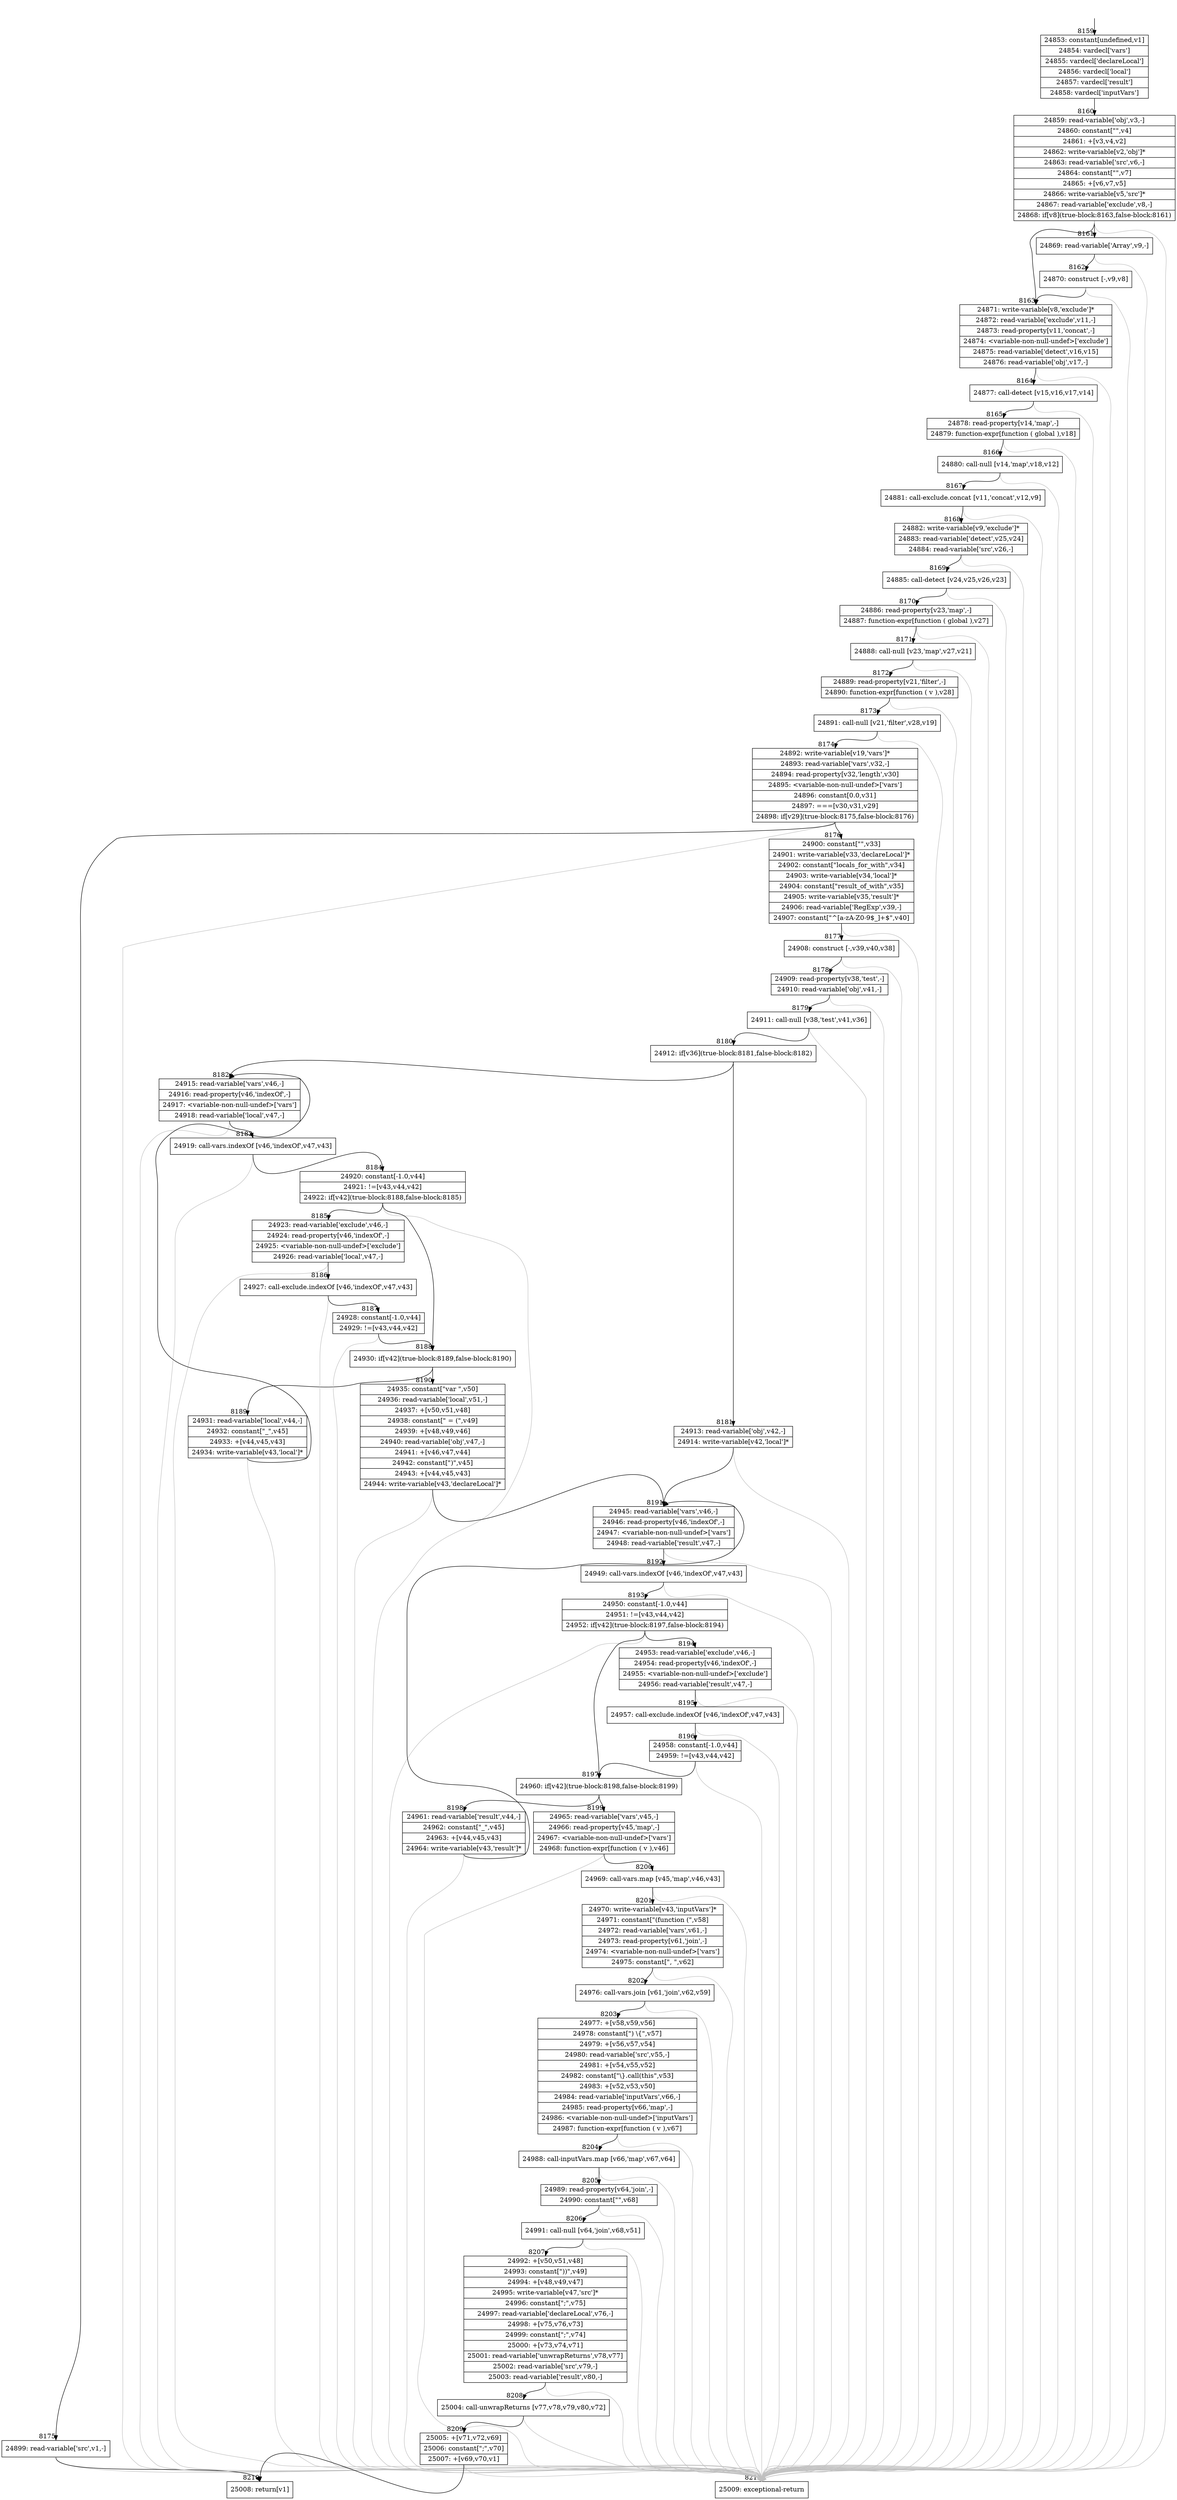 digraph {
rankdir="TD"
BB_entry459[shape=none,label=""];
BB_entry459 -> BB8159 [tailport=s, headport=n, headlabel="    8159"]
BB8159 [shape=record label="{24853: constant[undefined,v1]|24854: vardecl['vars']|24855: vardecl['declareLocal']|24856: vardecl['local']|24857: vardecl['result']|24858: vardecl['inputVars']}" ] 
BB8159 -> BB8160 [tailport=s, headport=n, headlabel="      8160"]
BB8160 [shape=record label="{24859: read-variable['obj',v3,-]|24860: constant[\"\",v4]|24861: +[v3,v4,v2]|24862: write-variable[v2,'obj']*|24863: read-variable['src',v6,-]|24864: constant[\"\",v7]|24865: +[v6,v7,v5]|24866: write-variable[v5,'src']*|24867: read-variable['exclude',v8,-]|24868: if[v8](true-block:8163,false-block:8161)}" ] 
BB8160 -> BB8163 [tailport=s, headport=n, headlabel="      8163"]
BB8160 -> BB8161 [tailport=s, headport=n, headlabel="      8161"]
BB8160 -> BB8211 [tailport=s, headport=n, color=gray, headlabel="      8211"]
BB8161 [shape=record label="{24869: read-variable['Array',v9,-]}" ] 
BB8161 -> BB8162 [tailport=s, headport=n, headlabel="      8162"]
BB8161 -> BB8211 [tailport=s, headport=n, color=gray]
BB8162 [shape=record label="{24870: construct [-,v9,v8]}" ] 
BB8162 -> BB8163 [tailport=s, headport=n]
BB8162 -> BB8211 [tailport=s, headport=n, color=gray]
BB8163 [shape=record label="{24871: write-variable[v8,'exclude']*|24872: read-variable['exclude',v11,-]|24873: read-property[v11,'concat',-]|24874: \<variable-non-null-undef\>['exclude']|24875: read-variable['detect',v16,v15]|24876: read-variable['obj',v17,-]}" ] 
BB8163 -> BB8164 [tailport=s, headport=n, headlabel="      8164"]
BB8163 -> BB8211 [tailport=s, headport=n, color=gray]
BB8164 [shape=record label="{24877: call-detect [v15,v16,v17,v14]}" ] 
BB8164 -> BB8165 [tailport=s, headport=n, headlabel="      8165"]
BB8164 -> BB8211 [tailport=s, headport=n, color=gray]
BB8165 [shape=record label="{24878: read-property[v14,'map',-]|24879: function-expr[function ( global ),v18]}" ] 
BB8165 -> BB8166 [tailport=s, headport=n, headlabel="      8166"]
BB8165 -> BB8211 [tailport=s, headport=n, color=gray]
BB8166 [shape=record label="{24880: call-null [v14,'map',v18,v12]}" ] 
BB8166 -> BB8167 [tailport=s, headport=n, headlabel="      8167"]
BB8166 -> BB8211 [tailport=s, headport=n, color=gray]
BB8167 [shape=record label="{24881: call-exclude.concat [v11,'concat',v12,v9]}" ] 
BB8167 -> BB8168 [tailport=s, headport=n, headlabel="      8168"]
BB8167 -> BB8211 [tailport=s, headport=n, color=gray]
BB8168 [shape=record label="{24882: write-variable[v9,'exclude']*|24883: read-variable['detect',v25,v24]|24884: read-variable['src',v26,-]}" ] 
BB8168 -> BB8169 [tailport=s, headport=n, headlabel="      8169"]
BB8168 -> BB8211 [tailport=s, headport=n, color=gray]
BB8169 [shape=record label="{24885: call-detect [v24,v25,v26,v23]}" ] 
BB8169 -> BB8170 [tailport=s, headport=n, headlabel="      8170"]
BB8169 -> BB8211 [tailport=s, headport=n, color=gray]
BB8170 [shape=record label="{24886: read-property[v23,'map',-]|24887: function-expr[function ( global ),v27]}" ] 
BB8170 -> BB8171 [tailport=s, headport=n, headlabel="      8171"]
BB8170 -> BB8211 [tailport=s, headport=n, color=gray]
BB8171 [shape=record label="{24888: call-null [v23,'map',v27,v21]}" ] 
BB8171 -> BB8172 [tailport=s, headport=n, headlabel="      8172"]
BB8171 -> BB8211 [tailport=s, headport=n, color=gray]
BB8172 [shape=record label="{24889: read-property[v21,'filter',-]|24890: function-expr[function ( v ),v28]}" ] 
BB8172 -> BB8173 [tailport=s, headport=n, headlabel="      8173"]
BB8172 -> BB8211 [tailport=s, headport=n, color=gray]
BB8173 [shape=record label="{24891: call-null [v21,'filter',v28,v19]}" ] 
BB8173 -> BB8174 [tailport=s, headport=n, headlabel="      8174"]
BB8173 -> BB8211 [tailport=s, headport=n, color=gray]
BB8174 [shape=record label="{24892: write-variable[v19,'vars']*|24893: read-variable['vars',v32,-]|24894: read-property[v32,'length',v30]|24895: \<variable-non-null-undef\>['vars']|24896: constant[0.0,v31]|24897: ===[v30,v31,v29]|24898: if[v29](true-block:8175,false-block:8176)}" ] 
BB8174 -> BB8175 [tailport=s, headport=n, headlabel="      8175"]
BB8174 -> BB8176 [tailport=s, headport=n, headlabel="      8176"]
BB8174 -> BB8211 [tailport=s, headport=n, color=gray]
BB8175 [shape=record label="{24899: read-variable['src',v1,-]}" ] 
BB8175 -> BB8210 [tailport=s, headport=n, headlabel="      8210"]
BB8175 -> BB8211 [tailport=s, headport=n, color=gray]
BB8176 [shape=record label="{24900: constant[\"\",v33]|24901: write-variable[v33,'declareLocal']*|24902: constant[\"locals_for_with\",v34]|24903: write-variable[v34,'local']*|24904: constant[\"result_of_with\",v35]|24905: write-variable[v35,'result']*|24906: read-variable['RegExp',v39,-]|24907: constant[\"^[a-zA-Z0-9$_]+$\",v40]}" ] 
BB8176 -> BB8177 [tailport=s, headport=n, headlabel="      8177"]
BB8176 -> BB8211 [tailport=s, headport=n, color=gray]
BB8177 [shape=record label="{24908: construct [-,v39,v40,v38]}" ] 
BB8177 -> BB8178 [tailport=s, headport=n, headlabel="      8178"]
BB8177 -> BB8211 [tailport=s, headport=n, color=gray]
BB8178 [shape=record label="{24909: read-property[v38,'test',-]|24910: read-variable['obj',v41,-]}" ] 
BB8178 -> BB8179 [tailport=s, headport=n, headlabel="      8179"]
BB8178 -> BB8211 [tailport=s, headport=n, color=gray]
BB8179 [shape=record label="{24911: call-null [v38,'test',v41,v36]}" ] 
BB8179 -> BB8180 [tailport=s, headport=n, headlabel="      8180"]
BB8179 -> BB8211 [tailport=s, headport=n, color=gray]
BB8180 [shape=record label="{24912: if[v36](true-block:8181,false-block:8182)}" ] 
BB8180 -> BB8181 [tailport=s, headport=n, headlabel="      8181"]
BB8180 -> BB8182 [tailport=s, headport=n, headlabel="      8182"]
BB8181 [shape=record label="{24913: read-variable['obj',v42,-]|24914: write-variable[v42,'local']*}" ] 
BB8181 -> BB8191 [tailport=s, headport=n, headlabel="      8191"]
BB8181 -> BB8211 [tailport=s, headport=n, color=gray]
BB8182 [shape=record label="{24915: read-variable['vars',v46,-]|24916: read-property[v46,'indexOf',-]|24917: \<variable-non-null-undef\>['vars']|24918: read-variable['local',v47,-]}" ] 
BB8182 -> BB8183 [tailport=s, headport=n, headlabel="      8183"]
BB8182 -> BB8211 [tailport=s, headport=n, color=gray]
BB8183 [shape=record label="{24919: call-vars.indexOf [v46,'indexOf',v47,v43]}" ] 
BB8183 -> BB8184 [tailport=s, headport=n, headlabel="      8184"]
BB8183 -> BB8211 [tailport=s, headport=n, color=gray]
BB8184 [shape=record label="{24920: constant[-1.0,v44]|24921: !=[v43,v44,v42]|24922: if[v42](true-block:8188,false-block:8185)}" ] 
BB8184 -> BB8188 [tailport=s, headport=n, headlabel="      8188"]
BB8184 -> BB8185 [tailport=s, headport=n, headlabel="      8185"]
BB8184 -> BB8211 [tailport=s, headport=n, color=gray]
BB8185 [shape=record label="{24923: read-variable['exclude',v46,-]|24924: read-property[v46,'indexOf',-]|24925: \<variable-non-null-undef\>['exclude']|24926: read-variable['local',v47,-]}" ] 
BB8185 -> BB8186 [tailport=s, headport=n, headlabel="      8186"]
BB8185 -> BB8211 [tailport=s, headport=n, color=gray]
BB8186 [shape=record label="{24927: call-exclude.indexOf [v46,'indexOf',v47,v43]}" ] 
BB8186 -> BB8187 [tailport=s, headport=n, headlabel="      8187"]
BB8186 -> BB8211 [tailport=s, headport=n, color=gray]
BB8187 [shape=record label="{24928: constant[-1.0,v44]|24929: !=[v43,v44,v42]}" ] 
BB8187 -> BB8188 [tailport=s, headport=n]
BB8187 -> BB8211 [tailport=s, headport=n, color=gray]
BB8188 [shape=record label="{24930: if[v42](true-block:8189,false-block:8190)}" ] 
BB8188 -> BB8189 [tailport=s, headport=n, headlabel="      8189"]
BB8188 -> BB8190 [tailport=s, headport=n, headlabel="      8190"]
BB8189 [shape=record label="{24931: read-variable['local',v44,-]|24932: constant[\"_\",v45]|24933: +[v44,v45,v43]|24934: write-variable[v43,'local']*}" ] 
BB8189 -> BB8182 [tailport=s, headport=n]
BB8189 -> BB8211 [tailport=s, headport=n, color=gray]
BB8190 [shape=record label="{24935: constant[\"var \",v50]|24936: read-variable['local',v51,-]|24937: +[v50,v51,v48]|24938: constant[\" = (\",v49]|24939: +[v48,v49,v46]|24940: read-variable['obj',v47,-]|24941: +[v46,v47,v44]|24942: constant[\")\",v45]|24943: +[v44,v45,v43]|24944: write-variable[v43,'declareLocal']*}" ] 
BB8190 -> BB8191 [tailport=s, headport=n]
BB8190 -> BB8211 [tailport=s, headport=n, color=gray]
BB8191 [shape=record label="{24945: read-variable['vars',v46,-]|24946: read-property[v46,'indexOf',-]|24947: \<variable-non-null-undef\>['vars']|24948: read-variable['result',v47,-]}" ] 
BB8191 -> BB8192 [tailport=s, headport=n, headlabel="      8192"]
BB8191 -> BB8211 [tailport=s, headport=n, color=gray]
BB8192 [shape=record label="{24949: call-vars.indexOf [v46,'indexOf',v47,v43]}" ] 
BB8192 -> BB8193 [tailport=s, headport=n, headlabel="      8193"]
BB8192 -> BB8211 [tailport=s, headport=n, color=gray]
BB8193 [shape=record label="{24950: constant[-1.0,v44]|24951: !=[v43,v44,v42]|24952: if[v42](true-block:8197,false-block:8194)}" ] 
BB8193 -> BB8197 [tailport=s, headport=n, headlabel="      8197"]
BB8193 -> BB8194 [tailport=s, headport=n, headlabel="      8194"]
BB8193 -> BB8211 [tailport=s, headport=n, color=gray]
BB8194 [shape=record label="{24953: read-variable['exclude',v46,-]|24954: read-property[v46,'indexOf',-]|24955: \<variable-non-null-undef\>['exclude']|24956: read-variable['result',v47,-]}" ] 
BB8194 -> BB8195 [tailport=s, headport=n, headlabel="      8195"]
BB8194 -> BB8211 [tailport=s, headport=n, color=gray]
BB8195 [shape=record label="{24957: call-exclude.indexOf [v46,'indexOf',v47,v43]}" ] 
BB8195 -> BB8196 [tailport=s, headport=n, headlabel="      8196"]
BB8195 -> BB8211 [tailport=s, headport=n, color=gray]
BB8196 [shape=record label="{24958: constant[-1.0,v44]|24959: !=[v43,v44,v42]}" ] 
BB8196 -> BB8197 [tailport=s, headport=n]
BB8196 -> BB8211 [tailport=s, headport=n, color=gray]
BB8197 [shape=record label="{24960: if[v42](true-block:8198,false-block:8199)}" ] 
BB8197 -> BB8198 [tailport=s, headport=n, headlabel="      8198"]
BB8197 -> BB8199 [tailport=s, headport=n, headlabel="      8199"]
BB8198 [shape=record label="{24961: read-variable['result',v44,-]|24962: constant[\"_\",v45]|24963: +[v44,v45,v43]|24964: write-variable[v43,'result']*}" ] 
BB8198 -> BB8191 [tailport=s, headport=n]
BB8198 -> BB8211 [tailport=s, headport=n, color=gray]
BB8199 [shape=record label="{24965: read-variable['vars',v45,-]|24966: read-property[v45,'map',-]|24967: \<variable-non-null-undef\>['vars']|24968: function-expr[function ( v ),v46]}" ] 
BB8199 -> BB8200 [tailport=s, headport=n, headlabel="      8200"]
BB8199 -> BB8211 [tailport=s, headport=n, color=gray]
BB8200 [shape=record label="{24969: call-vars.map [v45,'map',v46,v43]}" ] 
BB8200 -> BB8201 [tailport=s, headport=n, headlabel="      8201"]
BB8200 -> BB8211 [tailport=s, headport=n, color=gray]
BB8201 [shape=record label="{24970: write-variable[v43,'inputVars']*|24971: constant[\"(function (\",v58]|24972: read-variable['vars',v61,-]|24973: read-property[v61,'join',-]|24974: \<variable-non-null-undef\>['vars']|24975: constant[\", \",v62]}" ] 
BB8201 -> BB8202 [tailport=s, headport=n, headlabel="      8202"]
BB8201 -> BB8211 [tailport=s, headport=n, color=gray]
BB8202 [shape=record label="{24976: call-vars.join [v61,'join',v62,v59]}" ] 
BB8202 -> BB8203 [tailport=s, headport=n, headlabel="      8203"]
BB8202 -> BB8211 [tailport=s, headport=n, color=gray]
BB8203 [shape=record label="{24977: +[v58,v59,v56]|24978: constant[\") \\\{\",v57]|24979: +[v56,v57,v54]|24980: read-variable['src',v55,-]|24981: +[v54,v55,v52]|24982: constant[\"\\\}.call(this\",v53]|24983: +[v52,v53,v50]|24984: read-variable['inputVars',v66,-]|24985: read-property[v66,'map',-]|24986: \<variable-non-null-undef\>['inputVars']|24987: function-expr[function ( v ),v67]}" ] 
BB8203 -> BB8204 [tailport=s, headport=n, headlabel="      8204"]
BB8203 -> BB8211 [tailport=s, headport=n, color=gray]
BB8204 [shape=record label="{24988: call-inputVars.map [v66,'map',v67,v64]}" ] 
BB8204 -> BB8205 [tailport=s, headport=n, headlabel="      8205"]
BB8204 -> BB8211 [tailport=s, headport=n, color=gray]
BB8205 [shape=record label="{24989: read-property[v64,'join',-]|24990: constant[\"\",v68]}" ] 
BB8205 -> BB8206 [tailport=s, headport=n, headlabel="      8206"]
BB8205 -> BB8211 [tailport=s, headport=n, color=gray]
BB8206 [shape=record label="{24991: call-null [v64,'join',v68,v51]}" ] 
BB8206 -> BB8207 [tailport=s, headport=n, headlabel="      8207"]
BB8206 -> BB8211 [tailport=s, headport=n, color=gray]
BB8207 [shape=record label="{24992: +[v50,v51,v48]|24993: constant[\"))\",v49]|24994: +[v48,v49,v47]|24995: write-variable[v47,'src']*|24996: constant[\";\",v75]|24997: read-variable['declareLocal',v76,-]|24998: +[v75,v76,v73]|24999: constant[\";\",v74]|25000: +[v73,v74,v71]|25001: read-variable['unwrapReturns',v78,v77]|25002: read-variable['src',v79,-]|25003: read-variable['result',v80,-]}" ] 
BB8207 -> BB8208 [tailport=s, headport=n, headlabel="      8208"]
BB8207 -> BB8211 [tailport=s, headport=n, color=gray]
BB8208 [shape=record label="{25004: call-unwrapReturns [v77,v78,v79,v80,v72]}" ] 
BB8208 -> BB8209 [tailport=s, headport=n, headlabel="      8209"]
BB8208 -> BB8211 [tailport=s, headport=n, color=gray]
BB8209 [shape=record label="{25005: +[v71,v72,v69]|25006: constant[\";\",v70]|25007: +[v69,v70,v1]}" ] 
BB8209 -> BB8210 [tailport=s, headport=n]
BB8209 -> BB8211 [tailport=s, headport=n, color=gray]
BB8210 [shape=record label="{25008: return[v1]}" ] 
BB8211 [shape=record label="{25009: exceptional-return}" ] 
//#$~ 7545
}
